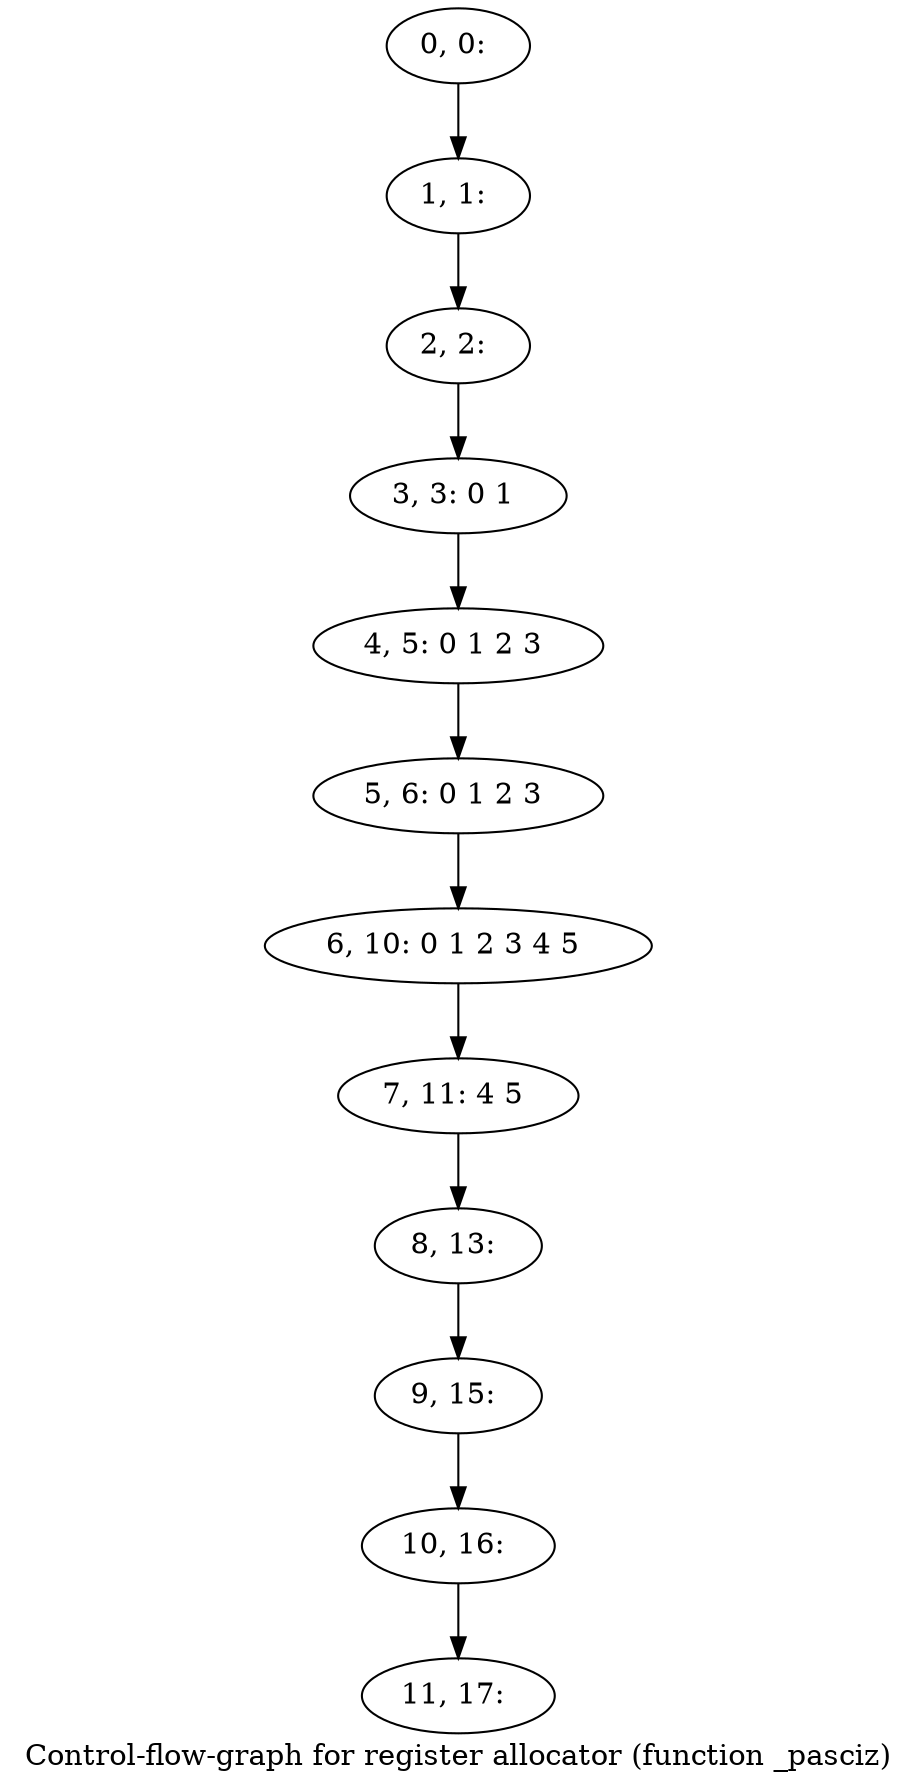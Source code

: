 digraph G {
graph [label="Control-flow-graph for register allocator (function _pasciz)"]
0[label="0, 0: "];
1[label="1, 1: "];
2[label="2, 2: "];
3[label="3, 3: 0 1 "];
4[label="4, 5: 0 1 2 3 "];
5[label="5, 6: 0 1 2 3 "];
6[label="6, 10: 0 1 2 3 4 5 "];
7[label="7, 11: 4 5 "];
8[label="8, 13: "];
9[label="9, 15: "];
10[label="10, 16: "];
11[label="11, 17: "];
0->1 ;
1->2 ;
2->3 ;
3->4 ;
4->5 ;
5->6 ;
6->7 ;
7->8 ;
8->9 ;
9->10 ;
10->11 ;
}
